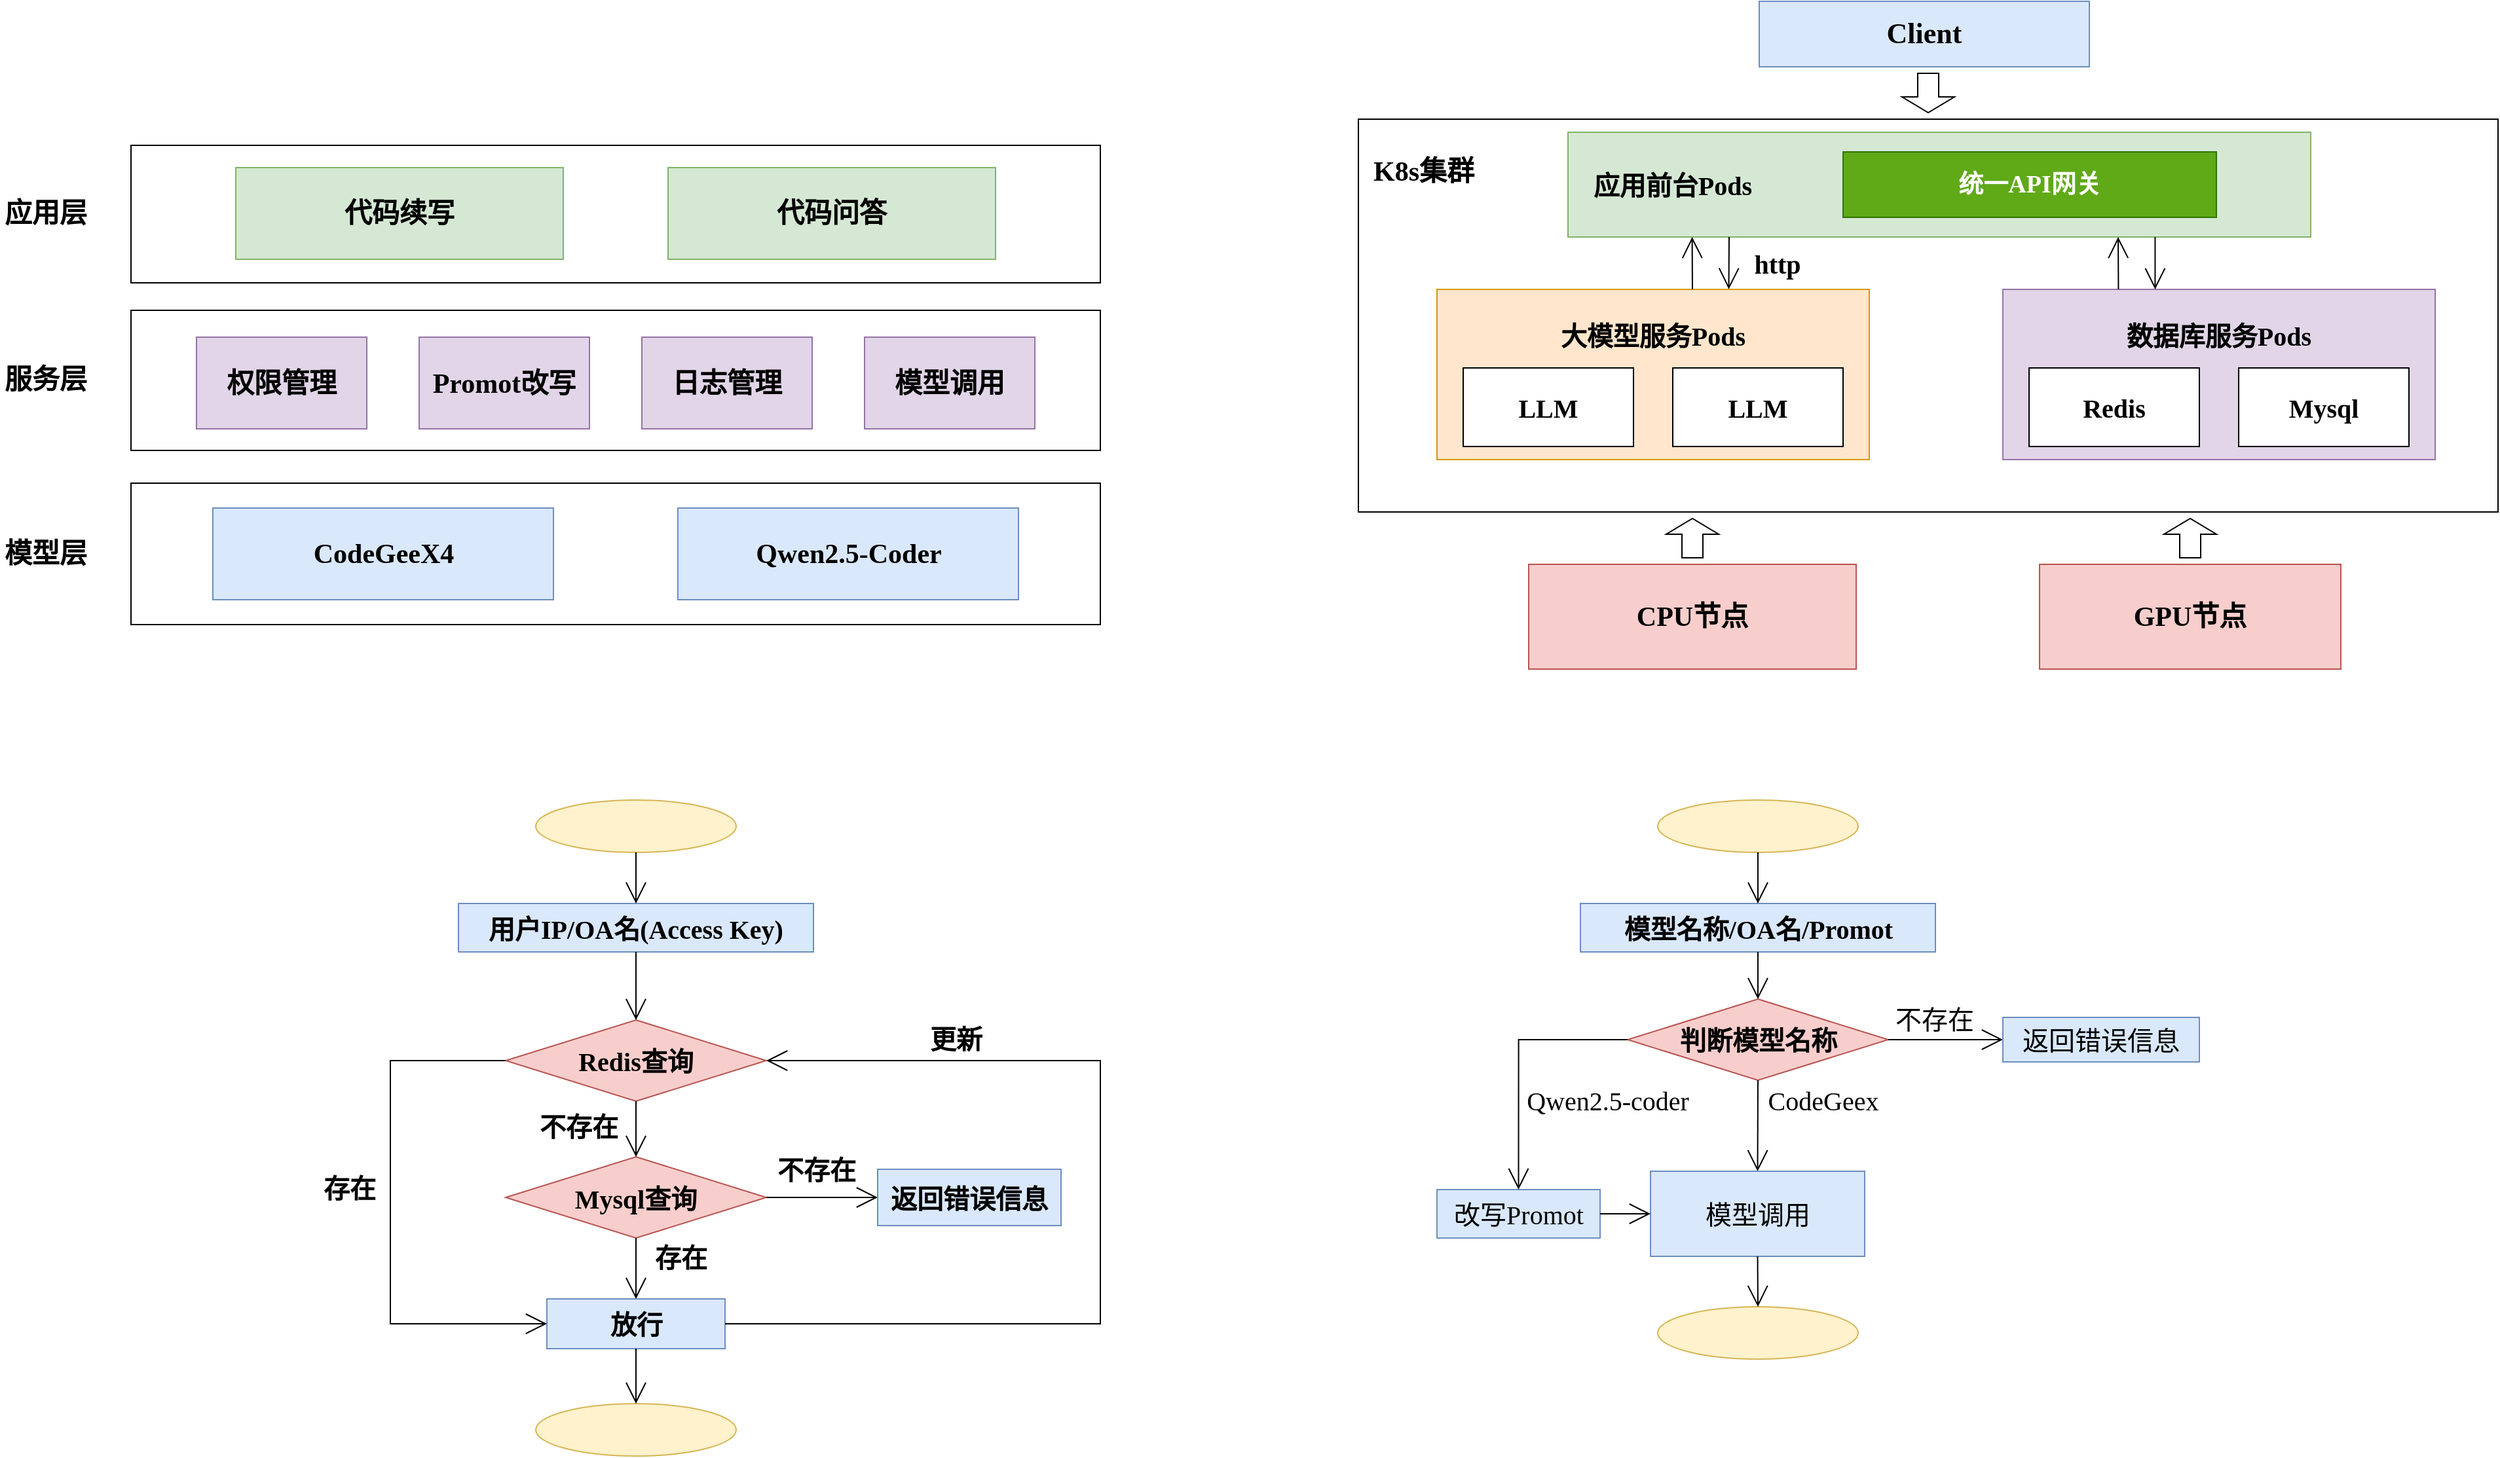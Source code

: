 <mxfile version="24.7.17">
  <diagram name="第 1 页" id="R0EMuT_VIF-QQ9O2B0tm">
    <mxGraphModel dx="1977" dy="979" grid="1" gridSize="10" guides="1" tooltips="1" connect="1" arrows="1" fold="1" page="1" pageScale="1" pageWidth="3300" pageHeight="2339" math="0" shadow="0">
      <root>
        <mxCell id="0" />
        <mxCell id="1" parent="0" />
        <mxCell id="7GsKX0eduVZCfFBKI-sv-1" value="" style="rounded=0;whiteSpace=wrap;html=1;fontFamily=宋体;labelBackgroundColor=none;fontStyle=1" parent="1" vertex="1">
          <mxGeometry x="180" y="143" width="740" height="105" as="geometry" />
        </mxCell>
        <mxCell id="7GsKX0eduVZCfFBKI-sv-2" value="&lt;font style=&quot;font-size: 21px;&quot;&gt;代码续写&lt;/font&gt;" style="rounded=0;whiteSpace=wrap;html=1;fontFamily=宋体;fillColor=#d5e8d4;strokeColor=#82b366;labelBackgroundColor=none;fontStyle=1" parent="1" vertex="1">
          <mxGeometry x="260" y="160" width="250" height="70" as="geometry" />
        </mxCell>
        <mxCell id="7GsKX0eduVZCfFBKI-sv-4" value="&lt;font style=&quot;font-size: 21px;&quot;&gt;代码问答&lt;/font&gt;" style="rounded=0;whiteSpace=wrap;html=1;fontFamily=宋体;fillColor=#d5e8d4;strokeColor=#82b366;labelBackgroundColor=none;fontStyle=1" parent="1" vertex="1">
          <mxGeometry x="590" y="160" width="250" height="70" as="geometry" />
        </mxCell>
        <mxCell id="7GsKX0eduVZCfFBKI-sv-5" value="&lt;font style=&quot;font-size: 21px;&quot;&gt;&lt;span&gt;应用层&lt;/span&gt;&lt;/font&gt;" style="text;strokeColor=none;fillColor=none;html=1;align=center;verticalAlign=middle;whiteSpace=wrap;rounded=0;fontSize=20;fontFamily=宋体;labelBackgroundColor=none;fontStyle=1" parent="1" vertex="1">
          <mxGeometry x="80" y="180" width="70" height="30" as="geometry" />
        </mxCell>
        <mxCell id="7GsKX0eduVZCfFBKI-sv-6" value="" style="rounded=0;whiteSpace=wrap;html=1;fontFamily=宋体;labelBackgroundColor=none;fontStyle=1" parent="1" vertex="1">
          <mxGeometry x="180" y="269" width="740" height="107" as="geometry" />
        </mxCell>
        <mxCell id="7GsKX0eduVZCfFBKI-sv-7" value="&lt;font style=&quot;font-size: 21px;&quot;&gt;权限管理&lt;/font&gt;" style="rounded=0;whiteSpace=wrap;html=1;fontFamily=宋体;fillColor=#e1d5e7;strokeColor=#9673a6;labelBackgroundColor=none;fontStyle=1" parent="1" vertex="1">
          <mxGeometry x="230" y="289.5" width="130" height="70" as="geometry" />
        </mxCell>
        <mxCell id="7GsKX0eduVZCfFBKI-sv-8" value="&lt;font style=&quot;font-size: 21px;&quot;&gt;&lt;font&gt;Promot&lt;/font&gt;改写&lt;/font&gt;" style="rounded=0;whiteSpace=wrap;html=1;fontFamily=宋体;fillColor=#e1d5e7;strokeColor=#9673a6;labelBackgroundColor=none;fontStyle=1" parent="1" vertex="1">
          <mxGeometry x="400" y="289.5" width="130" height="70" as="geometry" />
        </mxCell>
        <mxCell id="7GsKX0eduVZCfFBKI-sv-9" value="&lt;font style=&quot;font-size: 21px;&quot;&gt;&lt;span&gt;服务层&lt;/span&gt;&lt;/font&gt;" style="text;strokeColor=none;fillColor=none;html=1;align=center;verticalAlign=middle;whiteSpace=wrap;rounded=0;fontSize=20;fontFamily=宋体;labelBackgroundColor=none;fontStyle=1" parent="1" vertex="1">
          <mxGeometry x="80" y="307" width="70" height="30" as="geometry" />
        </mxCell>
        <mxCell id="7GsKX0eduVZCfFBKI-sv-10" value="&lt;font&gt;&lt;span style=&quot;font-size: 21px;&quot;&gt;日志管理&lt;/span&gt;&lt;/font&gt;" style="rounded=0;whiteSpace=wrap;html=1;fontFamily=宋体;fillColor=#e1d5e7;strokeColor=#9673a6;labelBackgroundColor=none;fontStyle=1" parent="1" vertex="1">
          <mxGeometry x="570" y="289.5" width="130" height="70" as="geometry" />
        </mxCell>
        <mxCell id="7GsKX0eduVZCfFBKI-sv-11" value="&lt;font&gt;&lt;span style=&quot;font-size: 21px;&quot;&gt;模型调用&lt;/span&gt;&lt;/font&gt;" style="rounded=0;whiteSpace=wrap;html=1;fontFamily=宋体;fillColor=#e1d5e7;strokeColor=#9673a6;labelBackgroundColor=none;fontStyle=1" parent="1" vertex="1">
          <mxGeometry x="740" y="289.5" width="130" height="70" as="geometry" />
        </mxCell>
        <mxCell id="7GsKX0eduVZCfFBKI-sv-18" value="" style="rounded=0;whiteSpace=wrap;html=1;fontFamily=宋体;labelBackgroundColor=none;fontStyle=1" parent="1" vertex="1">
          <mxGeometry x="180" y="401" width="740" height="108" as="geometry" />
        </mxCell>
        <mxCell id="7GsKX0eduVZCfFBKI-sv-19" value="&lt;font style=&quot;font-size: 21px;&quot;&gt;CodeGeeX4&lt;/font&gt;" style="rounded=0;whiteSpace=wrap;html=1;fontFamily=宋体;fillColor=#dae8fc;strokeColor=#6c8ebf;labelBackgroundColor=none;fontStyle=1" parent="1" vertex="1">
          <mxGeometry x="242.5" y="420" width="260" height="70" as="geometry" />
        </mxCell>
        <mxCell id="7GsKX0eduVZCfFBKI-sv-20" value="&lt;font&gt;&lt;span style=&quot;font-size: 21px;&quot;&gt;Qwen2.5-Coder&lt;/span&gt;&lt;/font&gt;" style="rounded=0;whiteSpace=wrap;html=1;fontFamily=宋体;fillColor=#dae8fc;strokeColor=#6c8ebf;labelBackgroundColor=none;fontStyle=1" parent="1" vertex="1">
          <mxGeometry x="597.5" y="420" width="260" height="70" as="geometry" />
        </mxCell>
        <mxCell id="7GsKX0eduVZCfFBKI-sv-21" value="&lt;font style=&quot;font-size: 21px;&quot;&gt;&lt;span&gt;模型层&lt;/span&gt;&lt;/font&gt;" style="text;strokeColor=none;fillColor=none;html=1;align=center;verticalAlign=middle;whiteSpace=wrap;rounded=0;fontSize=20;fontFamily=宋体;labelBackgroundColor=none;fontStyle=1" parent="1" vertex="1">
          <mxGeometry x="80" y="440" width="70" height="30" as="geometry" />
        </mxCell>
        <mxCell id="7GsKX0eduVZCfFBKI-sv-26" value="&lt;font style=&quot;font-size: 22px;&quot;&gt;Client&lt;/font&gt;" style="rounded=0;whiteSpace=wrap;html=1;fontFamily=宋体;fontStyle=1;fillColor=#dae8fc;strokeColor=#6c8ebf;" parent="1" vertex="1">
          <mxGeometry x="1423" y="33" width="252" height="50" as="geometry" />
        </mxCell>
        <mxCell id="7GsKX0eduVZCfFBKI-sv-27" value="" style="rounded=0;whiteSpace=wrap;html=1;fontFamily=宋体;fontStyle=1" parent="1" vertex="1">
          <mxGeometry x="1117" y="123" width="870" height="300" as="geometry" />
        </mxCell>
        <mxCell id="7GsKX0eduVZCfFBKI-sv-28" value="&lt;font style=&quot;font-size: 21px;&quot;&gt;K8s集群&lt;/font&gt;" style="text;strokeColor=none;fillColor=none;html=1;align=center;verticalAlign=middle;whiteSpace=wrap;rounded=0;fontSize=21;fontFamily=宋体;fontStyle=1" parent="1" vertex="1">
          <mxGeometry x="1117" y="148" width="100" height="30" as="geometry" />
        </mxCell>
        <mxCell id="7GsKX0eduVZCfFBKI-sv-29" value="" style="rounded=0;whiteSpace=wrap;html=1;fontFamily=宋体;fontStyle=1;fillColor=#d5e8d4;strokeColor=#82b366;" parent="1" vertex="1">
          <mxGeometry x="1277" y="133" width="567" height="80" as="geometry" />
        </mxCell>
        <mxCell id="7GsKX0eduVZCfFBKI-sv-30" value="&lt;font&gt;应用前台Pods&lt;/font&gt;" style="text;strokeColor=none;fillColor=none;html=1;align=center;verticalAlign=middle;whiteSpace=wrap;rounded=0;fontSize=20;fontFamily=宋体;fontStyle=1" parent="1" vertex="1">
          <mxGeometry x="1287" y="158" width="140" height="30" as="geometry" />
        </mxCell>
        <mxCell id="7GsKX0eduVZCfFBKI-sv-31" value="&lt;font style=&quot;font-size: 19px;&quot;&gt;统一API网关&lt;/font&gt;" style="rounded=0;whiteSpace=wrap;html=1;fontFamily=宋体;fontStyle=1;fillColor=#60a917;fontColor=#ffffff;strokeColor=#2D7600;" parent="1" vertex="1">
          <mxGeometry x="1487" y="148" width="285" height="50" as="geometry" />
        </mxCell>
        <mxCell id="7GsKX0eduVZCfFBKI-sv-32" value="" style="rounded=0;whiteSpace=wrap;html=1;fontFamily=宋体;fontStyle=1;fillColor=#ffe6cc;strokeColor=#d79b00;" parent="1" vertex="1">
          <mxGeometry x="1177" y="253" width="330" height="130" as="geometry" />
        </mxCell>
        <mxCell id="7GsKX0eduVZCfFBKI-sv-33" value="&lt;font style=&quot;font-size: 20px;&quot;&gt;LLM&lt;/font&gt;" style="rounded=0;whiteSpace=wrap;html=1;fontFamily=宋体;fontStyle=1" parent="1" vertex="1">
          <mxGeometry x="1197" y="313" width="130" height="60" as="geometry" />
        </mxCell>
        <mxCell id="7GsKX0eduVZCfFBKI-sv-34" value="&lt;font style=&quot;font-size: 20px;&quot;&gt;LLM&lt;/font&gt;" style="rounded=0;whiteSpace=wrap;html=1;fontFamily=宋体;fontStyle=1" parent="1" vertex="1">
          <mxGeometry x="1357" y="313" width="130" height="60" as="geometry" />
        </mxCell>
        <mxCell id="7GsKX0eduVZCfFBKI-sv-35" value="&lt;font&gt;大模型服务Pods&lt;/font&gt;" style="text;strokeColor=none;fillColor=none;html=1;align=center;verticalAlign=middle;whiteSpace=wrap;rounded=0;fontSize=20;fontFamily=宋体;fontStyle=1" parent="1" vertex="1">
          <mxGeometry x="1262" y="273" width="160" height="30" as="geometry" />
        </mxCell>
        <mxCell id="7GsKX0eduVZCfFBKI-sv-36" value="" style="rounded=0;whiteSpace=wrap;html=1;fontFamily=宋体;fontStyle=1;fillColor=#e1d5e7;strokeColor=#9673a6;" parent="1" vertex="1">
          <mxGeometry x="1609" y="253" width="330" height="130" as="geometry" />
        </mxCell>
        <mxCell id="7GsKX0eduVZCfFBKI-sv-37" value="&lt;font style=&quot;font-size: 20px;&quot;&gt;Redis&lt;/font&gt;" style="rounded=0;whiteSpace=wrap;html=1;fontFamily=宋体;fontStyle=1" parent="1" vertex="1">
          <mxGeometry x="1629" y="313" width="130" height="60" as="geometry" />
        </mxCell>
        <mxCell id="7GsKX0eduVZCfFBKI-sv-38" value="&lt;font style=&quot;font-size: 20px;&quot;&gt;Mysql&lt;/font&gt;" style="rounded=0;whiteSpace=wrap;html=1;fontFamily=宋体;fontStyle=1" parent="1" vertex="1">
          <mxGeometry x="1789" y="313" width="130" height="60" as="geometry" />
        </mxCell>
        <mxCell id="7GsKX0eduVZCfFBKI-sv-39" value="&lt;font&gt;数据库服务Pods&lt;/font&gt;" style="text;strokeColor=none;fillColor=none;html=1;align=center;verticalAlign=middle;whiteSpace=wrap;rounded=0;fontSize=20;fontFamily=宋体;fontStyle=1" parent="1" vertex="1">
          <mxGeometry x="1694" y="273" width="160" height="30" as="geometry" />
        </mxCell>
        <mxCell id="7GsKX0eduVZCfFBKI-sv-40" value="CPU节点" style="rounded=0;whiteSpace=wrap;html=1;fontFamily=宋体;fontSize=21;fontStyle=1;fillColor=#f8cecc;strokeColor=#b85450;" parent="1" vertex="1">
          <mxGeometry x="1247" y="463" width="250" height="80" as="geometry" />
        </mxCell>
        <mxCell id="7GsKX0eduVZCfFBKI-sv-42" value="GPU节点" style="rounded=0;whiteSpace=wrap;html=1;fontFamily=宋体;fontSize=21;fontStyle=1;fillColor=#f8cecc;strokeColor=#b85450;" parent="1" vertex="1">
          <mxGeometry x="1637" y="463" width="230" height="80" as="geometry" />
        </mxCell>
        <mxCell id="7GsKX0eduVZCfFBKI-sv-43" value="" style="shape=singleArrow;whiteSpace=wrap;html=1;arrowWidth=0.4;arrowSize=0.4;fontFamily=宋体;rotation=-90;fontStyle=1" parent="1" vertex="1">
          <mxGeometry x="1357" y="423" width="30" height="40" as="geometry" />
        </mxCell>
        <mxCell id="7GsKX0eduVZCfFBKI-sv-45" value="" style="shape=singleArrow;whiteSpace=wrap;html=1;arrowWidth=0.4;arrowSize=0.4;fontFamily=宋体;rotation=-90;fontStyle=1" parent="1" vertex="1">
          <mxGeometry x="1737" y="423" width="30" height="40" as="geometry" />
        </mxCell>
        <mxCell id="7GsKX0eduVZCfFBKI-sv-46" value="" style="shape=singleArrow;whiteSpace=wrap;html=1;arrowWidth=0.4;arrowSize=0.4;fontFamily=宋体;rotation=90;fontStyle=1" parent="1" vertex="1">
          <mxGeometry x="1537" y="83" width="30" height="40" as="geometry" />
        </mxCell>
        <mxCell id="7GsKX0eduVZCfFBKI-sv-47" value="" style="edgeStyle=none;orthogonalLoop=1;jettySize=auto;html=1;rounded=0;fontFamily=宋体;fontSize=16;startSize=14;endArrow=open;endSize=14;sourcePerimeterSpacing=8;targetPerimeterSpacing=8;curved=1;fontStyle=1" parent="1" edge="1">
          <mxGeometry width="140" relative="1" as="geometry">
            <mxPoint x="1372" y="253" as="sourcePoint" />
            <mxPoint x="1371.78" y="213" as="targetPoint" />
            <Array as="points" />
          </mxGeometry>
        </mxCell>
        <mxCell id="7GsKX0eduVZCfFBKI-sv-48" value="" style="edgeStyle=none;orthogonalLoop=1;jettySize=auto;html=1;rounded=0;fontFamily=宋体;fontSize=16;startSize=14;endArrow=open;endSize=14;sourcePerimeterSpacing=8;targetPerimeterSpacing=8;curved=1;entryX=0.675;entryY=-0.001;entryDx=0;entryDy=0;entryPerimeter=0;fontStyle=1" parent="1" target="7GsKX0eduVZCfFBKI-sv-32" edge="1">
          <mxGeometry width="140" relative="1" as="geometry">
            <mxPoint x="1400" y="213" as="sourcePoint" />
            <mxPoint x="1381.78" y="223" as="targetPoint" />
            <Array as="points" />
          </mxGeometry>
        </mxCell>
        <mxCell id="7GsKX0eduVZCfFBKI-sv-49" value="" style="edgeStyle=none;orthogonalLoop=1;jettySize=auto;html=1;rounded=0;fontFamily=宋体;fontSize=16;startSize=14;endArrow=open;endSize=14;sourcePerimeterSpacing=8;targetPerimeterSpacing=8;curved=1;fontStyle=1" parent="1" edge="1">
          <mxGeometry width="140" relative="1" as="geometry">
            <mxPoint x="1697.22" y="253" as="sourcePoint" />
            <mxPoint x="1697" y="213" as="targetPoint" />
            <Array as="points" />
          </mxGeometry>
        </mxCell>
        <mxCell id="7GsKX0eduVZCfFBKI-sv-50" value="" style="edgeStyle=none;orthogonalLoop=1;jettySize=auto;html=1;rounded=0;fontFamily=宋体;fontSize=16;startSize=14;endArrow=open;endSize=14;sourcePerimeterSpacing=8;targetPerimeterSpacing=8;curved=1;entryX=0.675;entryY=-0.001;entryDx=0;entryDy=0;entryPerimeter=0;fontStyle=1" parent="1" edge="1">
          <mxGeometry width="140" relative="1" as="geometry">
            <mxPoint x="1725.22" y="213" as="sourcePoint" />
            <mxPoint x="1725.22" y="253" as="targetPoint" />
            <Array as="points" />
          </mxGeometry>
        </mxCell>
        <mxCell id="7GsKX0eduVZCfFBKI-sv-51" value="&lt;font&gt;http&lt;/font&gt;" style="text;strokeColor=none;fillColor=none;html=1;align=center;verticalAlign=middle;whiteSpace=wrap;rounded=0;fontSize=20;fontFamily=宋体;fontStyle=1" parent="1" vertex="1">
          <mxGeometry x="1407" y="218" width="60" height="30" as="geometry" />
        </mxCell>
        <mxCell id="8tWyTucmSmF3DyOcgafZ-1" value="" style="ellipse;whiteSpace=wrap;html=1;fontFamily=宋体;fontStyle=1;fillColor=#fff2cc;strokeColor=#d6b656;" vertex="1" parent="1">
          <mxGeometry x="489" y="643" width="153" height="40" as="geometry" />
        </mxCell>
        <mxCell id="8tWyTucmSmF3DyOcgafZ-2" value="&lt;font style=&quot;font-size: 20px;&quot;&gt;用户IP/OA名(Access Key)&lt;/font&gt;" style="rounded=0;whiteSpace=wrap;html=1;fontFamily=宋体;fontStyle=1;fillColor=#dae8fc;strokeColor=#6c8ebf;" vertex="1" parent="1">
          <mxGeometry x="430" y="722" width="271" height="37" as="geometry" />
        </mxCell>
        <mxCell id="8tWyTucmSmF3DyOcgafZ-3" value="&lt;font style=&quot;font-size: 20px;&quot;&gt;Redis查询&lt;/font&gt;" style="rhombus;whiteSpace=wrap;html=1;fontFamily=宋体;fontStyle=1;fillColor=#f8cecc;strokeColor=#b85450;" vertex="1" parent="1">
          <mxGeometry x="466" y="811" width="199" height="62" as="geometry" />
        </mxCell>
        <mxCell id="8tWyTucmSmF3DyOcgafZ-5" value="&lt;font style=&quot;font-size: 20px;&quot;&gt;返回错误信息&lt;/font&gt;" style="rounded=0;whiteSpace=wrap;html=1;fontFamily=宋体;fontStyle=1;fillColor=#dae8fc;strokeColor=#6c8ebf;" vertex="1" parent="1">
          <mxGeometry x="750" y="925" width="140" height="43" as="geometry" />
        </mxCell>
        <mxCell id="8tWyTucmSmF3DyOcgafZ-8" value="&lt;font style=&quot;font-size: 20px;&quot;&gt;放行&lt;/font&gt;" style="rounded=0;whiteSpace=wrap;html=1;fontFamily=宋体;fillColor=#dae8fc;strokeColor=#6c8ebf;fontStyle=1" vertex="1" parent="1">
          <mxGeometry x="497.5" y="1024" width="136" height="38" as="geometry" />
        </mxCell>
        <mxCell id="8tWyTucmSmF3DyOcgafZ-10" value="" style="ellipse;whiteSpace=wrap;html=1;fontFamily=宋体;fillColor=#fff2cc;strokeColor=#d6b656;" vertex="1" parent="1">
          <mxGeometry x="489" y="1104" width="153" height="40" as="geometry" />
        </mxCell>
        <mxCell id="8tWyTucmSmF3DyOcgafZ-11" value="" style="edgeStyle=none;orthogonalLoop=1;jettySize=auto;html=1;rounded=0;fontFamily=Architects Daughter;fontSource=https%3A%2F%2Ffonts.googleapis.com%2Fcss%3Ffamily%3DArchitects%2BDaughter;fontSize=16;startSize=14;endArrow=open;endSize=14;sourcePerimeterSpacing=8;targetPerimeterSpacing=8;curved=1;exitX=0.5;exitY=1;exitDx=0;exitDy=0;entryX=0.5;entryY=0;entryDx=0;entryDy=0;fontStyle=1" edge="1" parent="1" source="8tWyTucmSmF3DyOcgafZ-1" target="8tWyTucmSmF3DyOcgafZ-2">
          <mxGeometry width="140" relative="1" as="geometry">
            <mxPoint x="601" y="704" as="sourcePoint" />
            <mxPoint x="741" y="704" as="targetPoint" />
            <Array as="points" />
          </mxGeometry>
        </mxCell>
        <mxCell id="8tWyTucmSmF3DyOcgafZ-12" value="" style="edgeStyle=none;orthogonalLoop=1;jettySize=auto;html=1;rounded=0;fontFamily=Architects Daughter;fontSource=https%3A%2F%2Ffonts.googleapis.com%2Fcss%3Ffamily%3DArchitects%2BDaughter;fontSize=16;startSize=14;endArrow=open;endSize=14;sourcePerimeterSpacing=8;targetPerimeterSpacing=8;curved=1;exitX=0.5;exitY=1;exitDx=0;exitDy=0;entryX=0.5;entryY=0;entryDx=0;entryDy=0;fontStyle=1" edge="1" parent="1" source="8tWyTucmSmF3DyOcgafZ-2" target="8tWyTucmSmF3DyOcgafZ-3">
          <mxGeometry width="140" relative="1" as="geometry">
            <mxPoint x="503" y="783" as="sourcePoint" />
            <mxPoint x="643" y="783" as="targetPoint" />
            <Array as="points" />
          </mxGeometry>
        </mxCell>
        <mxCell id="8tWyTucmSmF3DyOcgafZ-13" value="" style="edgeStyle=none;orthogonalLoop=1;jettySize=auto;html=1;rounded=0;fontFamily=Architects Daughter;fontSource=https%3A%2F%2Ffonts.googleapis.com%2Fcss%3Ffamily%3DArchitects%2BDaughter;fontSize=16;startSize=14;endArrow=open;endSize=14;sourcePerimeterSpacing=8;targetPerimeterSpacing=8;curved=1;exitX=0.5;exitY=1;exitDx=0;exitDy=0;entryX=0.5;entryY=0;entryDx=0;entryDy=0;fontStyle=1" edge="1" parent="1" source="8tWyTucmSmF3DyOcgafZ-8" target="8tWyTucmSmF3DyOcgafZ-10">
          <mxGeometry width="140" relative="1" as="geometry">
            <mxPoint x="677" y="1073" as="sourcePoint" />
            <mxPoint x="817" y="1073" as="targetPoint" />
            <Array as="points" />
          </mxGeometry>
        </mxCell>
        <mxCell id="8tWyTucmSmF3DyOcgafZ-14" value="" style="edgeStyle=orthogonalEdgeStyle;orthogonalLoop=1;jettySize=auto;html=1;rounded=0;fontFamily=Architects Daughter;fontSource=https%3A%2F%2Ffonts.googleapis.com%2Fcss%3Ffamily%3DArchitects%2BDaughter;fontSize=16;startSize=14;endArrow=open;endSize=14;sourcePerimeterSpacing=8;targetPerimeterSpacing=8;exitX=0;exitY=0.5;exitDx=0;exitDy=0;entryX=0;entryY=0.5;entryDx=0;entryDy=0;fontStyle=1" edge="1" parent="1" source="8tWyTucmSmF3DyOcgafZ-3" target="8tWyTucmSmF3DyOcgafZ-8">
          <mxGeometry width="140" relative="1" as="geometry">
            <mxPoint x="350" y="884" as="sourcePoint" />
            <mxPoint x="498" y="1052" as="targetPoint" />
            <Array as="points">
              <mxPoint x="378" y="842" />
              <mxPoint x="378" y="1043" />
            </Array>
          </mxGeometry>
        </mxCell>
        <mxCell id="8tWyTucmSmF3DyOcgafZ-15" value="&lt;font face=&quot;宋体&quot;&gt;存在&lt;/font&gt;" style="text;strokeColor=none;fillColor=none;html=1;align=center;verticalAlign=middle;whiteSpace=wrap;rounded=0;fontSize=20;fontFamily=Architects Daughter;fontSource=https%3A%2F%2Ffonts.googleapis.com%2Fcss%3Ffamily%3DArchitects%2BDaughter;fontStyle=1" vertex="1" parent="1">
          <mxGeometry x="317" y="925" width="60" height="30" as="geometry" />
        </mxCell>
        <mxCell id="8tWyTucmSmF3DyOcgafZ-16" value="&lt;font face=&quot;宋体&quot;&gt;存在&lt;/font&gt;" style="text;strokeColor=none;fillColor=none;html=1;align=center;verticalAlign=middle;whiteSpace=wrap;rounded=0;fontSize=20;fontFamily=Architects Daughter;fontSource=https%3A%2F%2Ffonts.googleapis.com%2Fcss%3Ffamily%3DArchitects%2BDaughter;fontStyle=1" vertex="1" parent="1">
          <mxGeometry x="570" y="978" width="60" height="30" as="geometry" />
        </mxCell>
        <mxCell id="8tWyTucmSmF3DyOcgafZ-17" value="&lt;font face=&quot;宋体&quot;&gt;不存在&lt;/font&gt;" style="text;strokeColor=none;fillColor=none;html=1;align=center;verticalAlign=middle;whiteSpace=wrap;rounded=0;fontSize=20;fontFamily=Architects Daughter;fontSource=https%3A%2F%2Ffonts.googleapis.com%2Fcss%3Ffamily%3DArchitects%2BDaughter;fontStyle=1" vertex="1" parent="1">
          <mxGeometry x="484" y="878" width="76" height="30" as="geometry" />
        </mxCell>
        <mxCell id="8tWyTucmSmF3DyOcgafZ-18" value="&lt;font face=&quot;宋体&quot;&gt;不存在&lt;/font&gt;" style="text;strokeColor=none;fillColor=none;html=1;align=center;verticalAlign=middle;whiteSpace=wrap;rounded=0;fontSize=20;fontFamily=Architects Daughter;fontSource=https%3A%2F%2Ffonts.googleapis.com%2Fcss%3Ffamily%3DArchitects%2BDaughter;fontStyle=1" vertex="1" parent="1">
          <mxGeometry x="669" y="911" width="69" height="30" as="geometry" />
        </mxCell>
        <mxCell id="8tWyTucmSmF3DyOcgafZ-20" value="" style="edgeStyle=orthogonalEdgeStyle;orthogonalLoop=1;jettySize=auto;html=1;rounded=0;fontFamily=Architects Daughter;fontSource=https%3A%2F%2Ffonts.googleapis.com%2Fcss%3Ffamily%3DArchitects%2BDaughter;fontSize=16;startSize=14;endArrow=open;endSize=14;sourcePerimeterSpacing=8;targetPerimeterSpacing=8;exitX=1;exitY=0.5;exitDx=0;exitDy=0;entryX=1;entryY=0.5;entryDx=0;entryDy=0;fontStyle=1" edge="1" parent="1" source="8tWyTucmSmF3DyOcgafZ-8" target="8tWyTucmSmF3DyOcgafZ-3">
          <mxGeometry width="140" relative="1" as="geometry">
            <mxPoint x="714" y="1036" as="sourcePoint" />
            <mxPoint x="860" y="1043" as="targetPoint" />
            <Array as="points">
              <mxPoint x="920" y="1043" />
              <mxPoint x="920" y="842" />
            </Array>
          </mxGeometry>
        </mxCell>
        <mxCell id="8tWyTucmSmF3DyOcgafZ-21" value="&lt;font face=&quot;宋体&quot;&gt;更新&lt;/font&gt;" style="text;strokeColor=none;fillColor=none;html=1;align=center;verticalAlign=middle;whiteSpace=wrap;rounded=0;fontSize=20;fontFamily=Architects Daughter;fontSource=https%3A%2F%2Ffonts.googleapis.com%2Fcss%3Ffamily%3DArchitects%2BDaughter;fontStyle=1" vertex="1" parent="1">
          <mxGeometry x="780" y="811" width="60" height="30" as="geometry" />
        </mxCell>
        <mxCell id="8tWyTucmSmF3DyOcgafZ-24" value="&lt;font style=&quot;font-size: 20px;&quot;&gt;Mysql查询&lt;/font&gt;" style="rhombus;whiteSpace=wrap;html=1;fontFamily=宋体;fontStyle=1;fillColor=#f8cecc;strokeColor=#b85450;" vertex="1" parent="1">
          <mxGeometry x="466" y="915.5" width="199" height="62" as="geometry" />
        </mxCell>
        <mxCell id="8tWyTucmSmF3DyOcgafZ-25" value="" style="edgeStyle=none;orthogonalLoop=1;jettySize=auto;html=1;rounded=0;fontFamily=Architects Daughter;fontSource=https%3A%2F%2Ffonts.googleapis.com%2Fcss%3Ffamily%3DArchitects%2BDaughter;fontSize=16;startSize=14;endArrow=open;endSize=14;sourcePerimeterSpacing=8;targetPerimeterSpacing=8;curved=1;exitX=0.5;exitY=1;exitDx=0;exitDy=0;entryX=0.5;entryY=0;entryDx=0;entryDy=0;" edge="1" parent="1" source="8tWyTucmSmF3DyOcgafZ-3" target="8tWyTucmSmF3DyOcgafZ-24">
          <mxGeometry width="140" relative="1" as="geometry">
            <mxPoint x="630" y="900" as="sourcePoint" />
            <mxPoint x="770" y="900" as="targetPoint" />
            <Array as="points" />
          </mxGeometry>
        </mxCell>
        <mxCell id="8tWyTucmSmF3DyOcgafZ-26" value="" style="edgeStyle=none;orthogonalLoop=1;jettySize=auto;html=1;rounded=0;fontFamily=Architects Daughter;fontSource=https%3A%2F%2Ffonts.googleapis.com%2Fcss%3Ffamily%3DArchitects%2BDaughter;fontSize=16;startSize=14;endArrow=open;endSize=14;sourcePerimeterSpacing=8;targetPerimeterSpacing=8;curved=1;entryX=0.5;entryY=0;entryDx=0;entryDy=0;exitX=0.5;exitY=1;exitDx=0;exitDy=0;" edge="1" parent="1" source="8tWyTucmSmF3DyOcgafZ-24" target="8tWyTucmSmF3DyOcgafZ-8">
          <mxGeometry width="140" relative="1" as="geometry">
            <mxPoint x="550" y="980" as="sourcePoint" />
            <mxPoint x="576" y="926" as="targetPoint" />
            <Array as="points" />
          </mxGeometry>
        </mxCell>
        <mxCell id="8tWyTucmSmF3DyOcgafZ-27" value="" style="edgeStyle=none;orthogonalLoop=1;jettySize=auto;html=1;rounded=0;fontFamily=Architects Daughter;fontSource=https%3A%2F%2Ffonts.googleapis.com%2Fcss%3Ffamily%3DArchitects%2BDaughter;fontSize=16;startSize=14;endArrow=open;endSize=14;sourcePerimeterSpacing=8;targetPerimeterSpacing=8;curved=1;exitX=1;exitY=0.5;exitDx=0;exitDy=0;entryX=0;entryY=0.5;entryDx=0;entryDy=0;" edge="1" parent="1" source="8tWyTucmSmF3DyOcgafZ-24" target="8tWyTucmSmF3DyOcgafZ-5">
          <mxGeometry width="140" relative="1" as="geometry">
            <mxPoint x="650" y="980" as="sourcePoint" />
            <mxPoint x="790" y="980" as="targetPoint" />
            <Array as="points" />
          </mxGeometry>
        </mxCell>
        <mxCell id="8tWyTucmSmF3DyOcgafZ-28" value="" style="ellipse;whiteSpace=wrap;html=1;fontFamily=宋体;fontStyle=1;fillColor=#fff2cc;strokeColor=#d6b656;" vertex="1" parent="1">
          <mxGeometry x="1345.5" y="643" width="153" height="40" as="geometry" />
        </mxCell>
        <mxCell id="8tWyTucmSmF3DyOcgafZ-29" value="&lt;span style=&quot;font-size: 20px;&quot;&gt;模型名称/OA名/Promot&lt;/span&gt;" style="rounded=0;whiteSpace=wrap;html=1;fontFamily=宋体;fontStyle=1;fillColor=#dae8fc;strokeColor=#6c8ebf;" vertex="1" parent="1">
          <mxGeometry x="1286.5" y="722" width="271" height="37" as="geometry" />
        </mxCell>
        <mxCell id="8tWyTucmSmF3DyOcgafZ-30" value="&lt;font style=&quot;font-size: 20px;&quot;&gt;判断模型名称&lt;/font&gt;" style="rhombus;whiteSpace=wrap;html=1;fontFamily=宋体;fontStyle=1;fillColor=#f8cecc;strokeColor=#b85450;" vertex="1" parent="1">
          <mxGeometry x="1322.5" y="795" width="199" height="62" as="geometry" />
        </mxCell>
        <mxCell id="8tWyTucmSmF3DyOcgafZ-31" value="" style="edgeStyle=none;orthogonalLoop=1;jettySize=auto;html=1;rounded=0;fontFamily=Architects Daughter;fontSource=https%3A%2F%2Ffonts.googleapis.com%2Fcss%3Ffamily%3DArchitects%2BDaughter;fontSize=16;startSize=14;endArrow=open;endSize=14;sourcePerimeterSpacing=8;targetPerimeterSpacing=8;curved=1;exitX=0.5;exitY=1;exitDx=0;exitDy=0;entryX=0.5;entryY=0;entryDx=0;entryDy=0;" edge="1" parent="1" source="8tWyTucmSmF3DyOcgafZ-28" target="8tWyTucmSmF3DyOcgafZ-29">
          <mxGeometry width="140" relative="1" as="geometry">
            <mxPoint x="1000" y="780" as="sourcePoint" />
            <mxPoint x="1140" y="780" as="targetPoint" />
            <Array as="points" />
          </mxGeometry>
        </mxCell>
        <mxCell id="8tWyTucmSmF3DyOcgafZ-33" value="" style="edgeStyle=none;orthogonalLoop=1;jettySize=auto;html=1;rounded=0;fontFamily=Architects Daughter;fontSource=https%3A%2F%2Ffonts.googleapis.com%2Fcss%3Ffamily%3DArchitects%2BDaughter;fontSize=16;startSize=14;endArrow=open;endSize=14;sourcePerimeterSpacing=8;targetPerimeterSpacing=8;curved=1;exitX=0.5;exitY=1;exitDx=0;exitDy=0;entryX=0.5;entryY=0;entryDx=0;entryDy=0;" edge="1" parent="1" source="8tWyTucmSmF3DyOcgafZ-29" target="8tWyTucmSmF3DyOcgafZ-30">
          <mxGeometry width="140" relative="1" as="geometry">
            <mxPoint x="1432" y="693" as="sourcePoint" />
            <mxPoint x="1432" y="732" as="targetPoint" />
            <Array as="points" />
          </mxGeometry>
        </mxCell>
        <mxCell id="8tWyTucmSmF3DyOcgafZ-34" value="" style="edgeStyle=none;orthogonalLoop=1;jettySize=auto;html=1;rounded=0;fontFamily=Architects Daughter;fontSource=https%3A%2F%2Ffonts.googleapis.com%2Fcss%3Ffamily%3DArchitects%2BDaughter;fontSize=16;startSize=14;endArrow=open;endSize=14;sourcePerimeterSpacing=8;targetPerimeterSpacing=8;curved=1;exitX=1;exitY=0.5;exitDx=0;exitDy=0;entryX=0;entryY=0.5;entryDx=0;entryDy=0;" edge="1" parent="1" source="8tWyTucmSmF3DyOcgafZ-30" target="8tWyTucmSmF3DyOcgafZ-35">
          <mxGeometry width="140" relative="1" as="geometry">
            <mxPoint x="1400" y="890" as="sourcePoint" />
            <mxPoint x="1560" y="826" as="targetPoint" />
            <Array as="points" />
          </mxGeometry>
        </mxCell>
        <mxCell id="8tWyTucmSmF3DyOcgafZ-35" value="&lt;font face=&quot;宋体&quot; style=&quot;font-size: 20px;&quot;&gt;返回错误信息&lt;/font&gt;" style="rounded=0;whiteSpace=wrap;html=1;fontFamily=Architects Daughter;fontSource=https%3A%2F%2Ffonts.googleapis.com%2Fcss%3Ffamily%3DArchitects%2BDaughter;fillColor=#dae8fc;strokeColor=#6c8ebf;" vertex="1" parent="1">
          <mxGeometry x="1609" y="809" width="150" height="34" as="geometry" />
        </mxCell>
        <mxCell id="8tWyTucmSmF3DyOcgafZ-37" value="不存在" style="text;strokeColor=none;fillColor=none;html=1;align=center;verticalAlign=middle;whiteSpace=wrap;rounded=0;fontSize=20;fontFamily=宋体;" vertex="1" parent="1">
          <mxGeometry x="1521.5" y="795" width="70" height="30" as="geometry" />
        </mxCell>
        <mxCell id="8tWyTucmSmF3DyOcgafZ-38" value="" style="edgeStyle=none;orthogonalLoop=1;jettySize=auto;html=1;rounded=0;fontFamily=Architects Daughter;fontSource=https%3A%2F%2Ffonts.googleapis.com%2Fcss%3Ffamily%3DArchitects%2BDaughter;fontSize=16;startSize=14;endArrow=open;endSize=14;sourcePerimeterSpacing=8;targetPerimeterSpacing=8;curved=1;exitX=0.5;exitY=1;exitDx=0;exitDy=0;entryX=0.5;entryY=0;entryDx=0;entryDy=0;" edge="1" parent="1" source="8tWyTucmSmF3DyOcgafZ-30" target="8tWyTucmSmF3DyOcgafZ-44">
          <mxGeometry width="140" relative="1" as="geometry">
            <mxPoint x="1360" y="930" as="sourcePoint" />
            <mxPoint x="1422" y="900" as="targetPoint" />
            <Array as="points" />
          </mxGeometry>
        </mxCell>
        <mxCell id="8tWyTucmSmF3DyOcgafZ-39" value="CodeGeex" style="text;strokeColor=none;fillColor=none;html=1;align=center;verticalAlign=middle;whiteSpace=wrap;rounded=0;fontSize=20;fontFamily=宋体;" vertex="1" parent="1">
          <mxGeometry x="1437" y="857" width="70" height="30" as="geometry" />
        </mxCell>
        <mxCell id="8tWyTucmSmF3DyOcgafZ-41" value="&lt;font face=&quot;宋体&quot; style=&quot;font-size: 20px;&quot;&gt;改写Promot&lt;/font&gt;" style="rounded=0;whiteSpace=wrap;html=1;fontFamily=Architects Daughter;fontSource=https%3A%2F%2Ffonts.googleapis.com%2Fcss%3Ffamily%3DArchitects%2BDaughter;fillColor=#dae8fc;strokeColor=#6c8ebf;" vertex="1" parent="1">
          <mxGeometry x="1177" y="940.5" width="124.5" height="37" as="geometry" />
        </mxCell>
        <mxCell id="8tWyTucmSmF3DyOcgafZ-42" value="" style="edgeStyle=orthogonalEdgeStyle;orthogonalLoop=1;jettySize=auto;html=1;rounded=0;fontFamily=Architects Daughter;fontSource=https%3A%2F%2Ffonts.googleapis.com%2Fcss%3Ffamily%3DArchitects%2BDaughter;fontSize=16;startSize=14;endArrow=open;endSize=14;sourcePerimeterSpacing=8;targetPerimeterSpacing=8;exitX=0;exitY=0.5;exitDx=0;exitDy=0;entryX=0.5;entryY=0;entryDx=0;entryDy=0;" edge="1" parent="1" source="8tWyTucmSmF3DyOcgafZ-30" target="8tWyTucmSmF3DyOcgafZ-41">
          <mxGeometry width="140" relative="1" as="geometry">
            <mxPoint x="1180" y="830" as="sourcePoint" />
            <mxPoint x="1250" y="880" as="targetPoint" />
          </mxGeometry>
        </mxCell>
        <mxCell id="8tWyTucmSmF3DyOcgafZ-43" value="Qwen2.5-coder" style="text;strokeColor=none;fillColor=none;html=1;align=center;verticalAlign=middle;whiteSpace=wrap;rounded=0;fontSize=20;fontFamily=宋体;" vertex="1" parent="1">
          <mxGeometry x="1226.5" y="857" width="160.5" height="30" as="geometry" />
        </mxCell>
        <mxCell id="8tWyTucmSmF3DyOcgafZ-44" value="&lt;font face=&quot;宋体&quot; style=&quot;font-size: 20px;&quot;&gt;模型调用&lt;/font&gt;" style="rounded=0;whiteSpace=wrap;html=1;fontFamily=Architects Daughter;fontSource=https%3A%2F%2Ffonts.googleapis.com%2Fcss%3Ffamily%3DArchitects%2BDaughter;fillColor=#dae8fc;strokeColor=#6c8ebf;" vertex="1" parent="1">
          <mxGeometry x="1340" y="926.5" width="163.5" height="65" as="geometry" />
        </mxCell>
        <mxCell id="8tWyTucmSmF3DyOcgafZ-45" value="" style="edgeStyle=none;orthogonalLoop=1;jettySize=auto;html=1;rounded=0;fontFamily=Architects Daughter;fontSource=https%3A%2F%2Ffonts.googleapis.com%2Fcss%3Ffamily%3DArchitects%2BDaughter;fontSize=16;startSize=14;endArrow=open;endSize=14;sourcePerimeterSpacing=8;targetPerimeterSpacing=8;curved=1;exitX=1;exitY=0.5;exitDx=0;exitDy=0;entryX=0;entryY=0.5;entryDx=0;entryDy=0;" edge="1" parent="1" source="8tWyTucmSmF3DyOcgafZ-41" target="8tWyTucmSmF3DyOcgafZ-44">
          <mxGeometry width="140" relative="1" as="geometry">
            <mxPoint x="1270" y="1000" as="sourcePoint" />
            <mxPoint x="1410" y="1000" as="targetPoint" />
            <Array as="points" />
          </mxGeometry>
        </mxCell>
        <mxCell id="8tWyTucmSmF3DyOcgafZ-46" value="" style="ellipse;whiteSpace=wrap;html=1;fontFamily=宋体;fontStyle=1;fillColor=#fff2cc;strokeColor=#d6b656;" vertex="1" parent="1">
          <mxGeometry x="1345.5" y="1030" width="153" height="40" as="geometry" />
        </mxCell>
        <mxCell id="8tWyTucmSmF3DyOcgafZ-47" value="" style="edgeStyle=none;orthogonalLoop=1;jettySize=auto;html=1;rounded=0;fontFamily=Architects Daughter;fontSource=https%3A%2F%2Ffonts.googleapis.com%2Fcss%3Ffamily%3DArchitects%2BDaughter;fontSize=16;startSize=14;endArrow=open;endSize=14;sourcePerimeterSpacing=8;targetPerimeterSpacing=8;curved=1;exitX=0.5;exitY=1;exitDx=0;exitDy=0;entryX=0.5;entryY=0;entryDx=0;entryDy=0;" edge="1" parent="1" source="8tWyTucmSmF3DyOcgafZ-44" target="8tWyTucmSmF3DyOcgafZ-46">
          <mxGeometry width="140" relative="1" as="geometry">
            <mxPoint x="1556.25" y="1008" as="sourcePoint" />
            <mxPoint x="1556.25" y="1047" as="targetPoint" />
            <Array as="points" />
          </mxGeometry>
        </mxCell>
      </root>
    </mxGraphModel>
  </diagram>
</mxfile>

